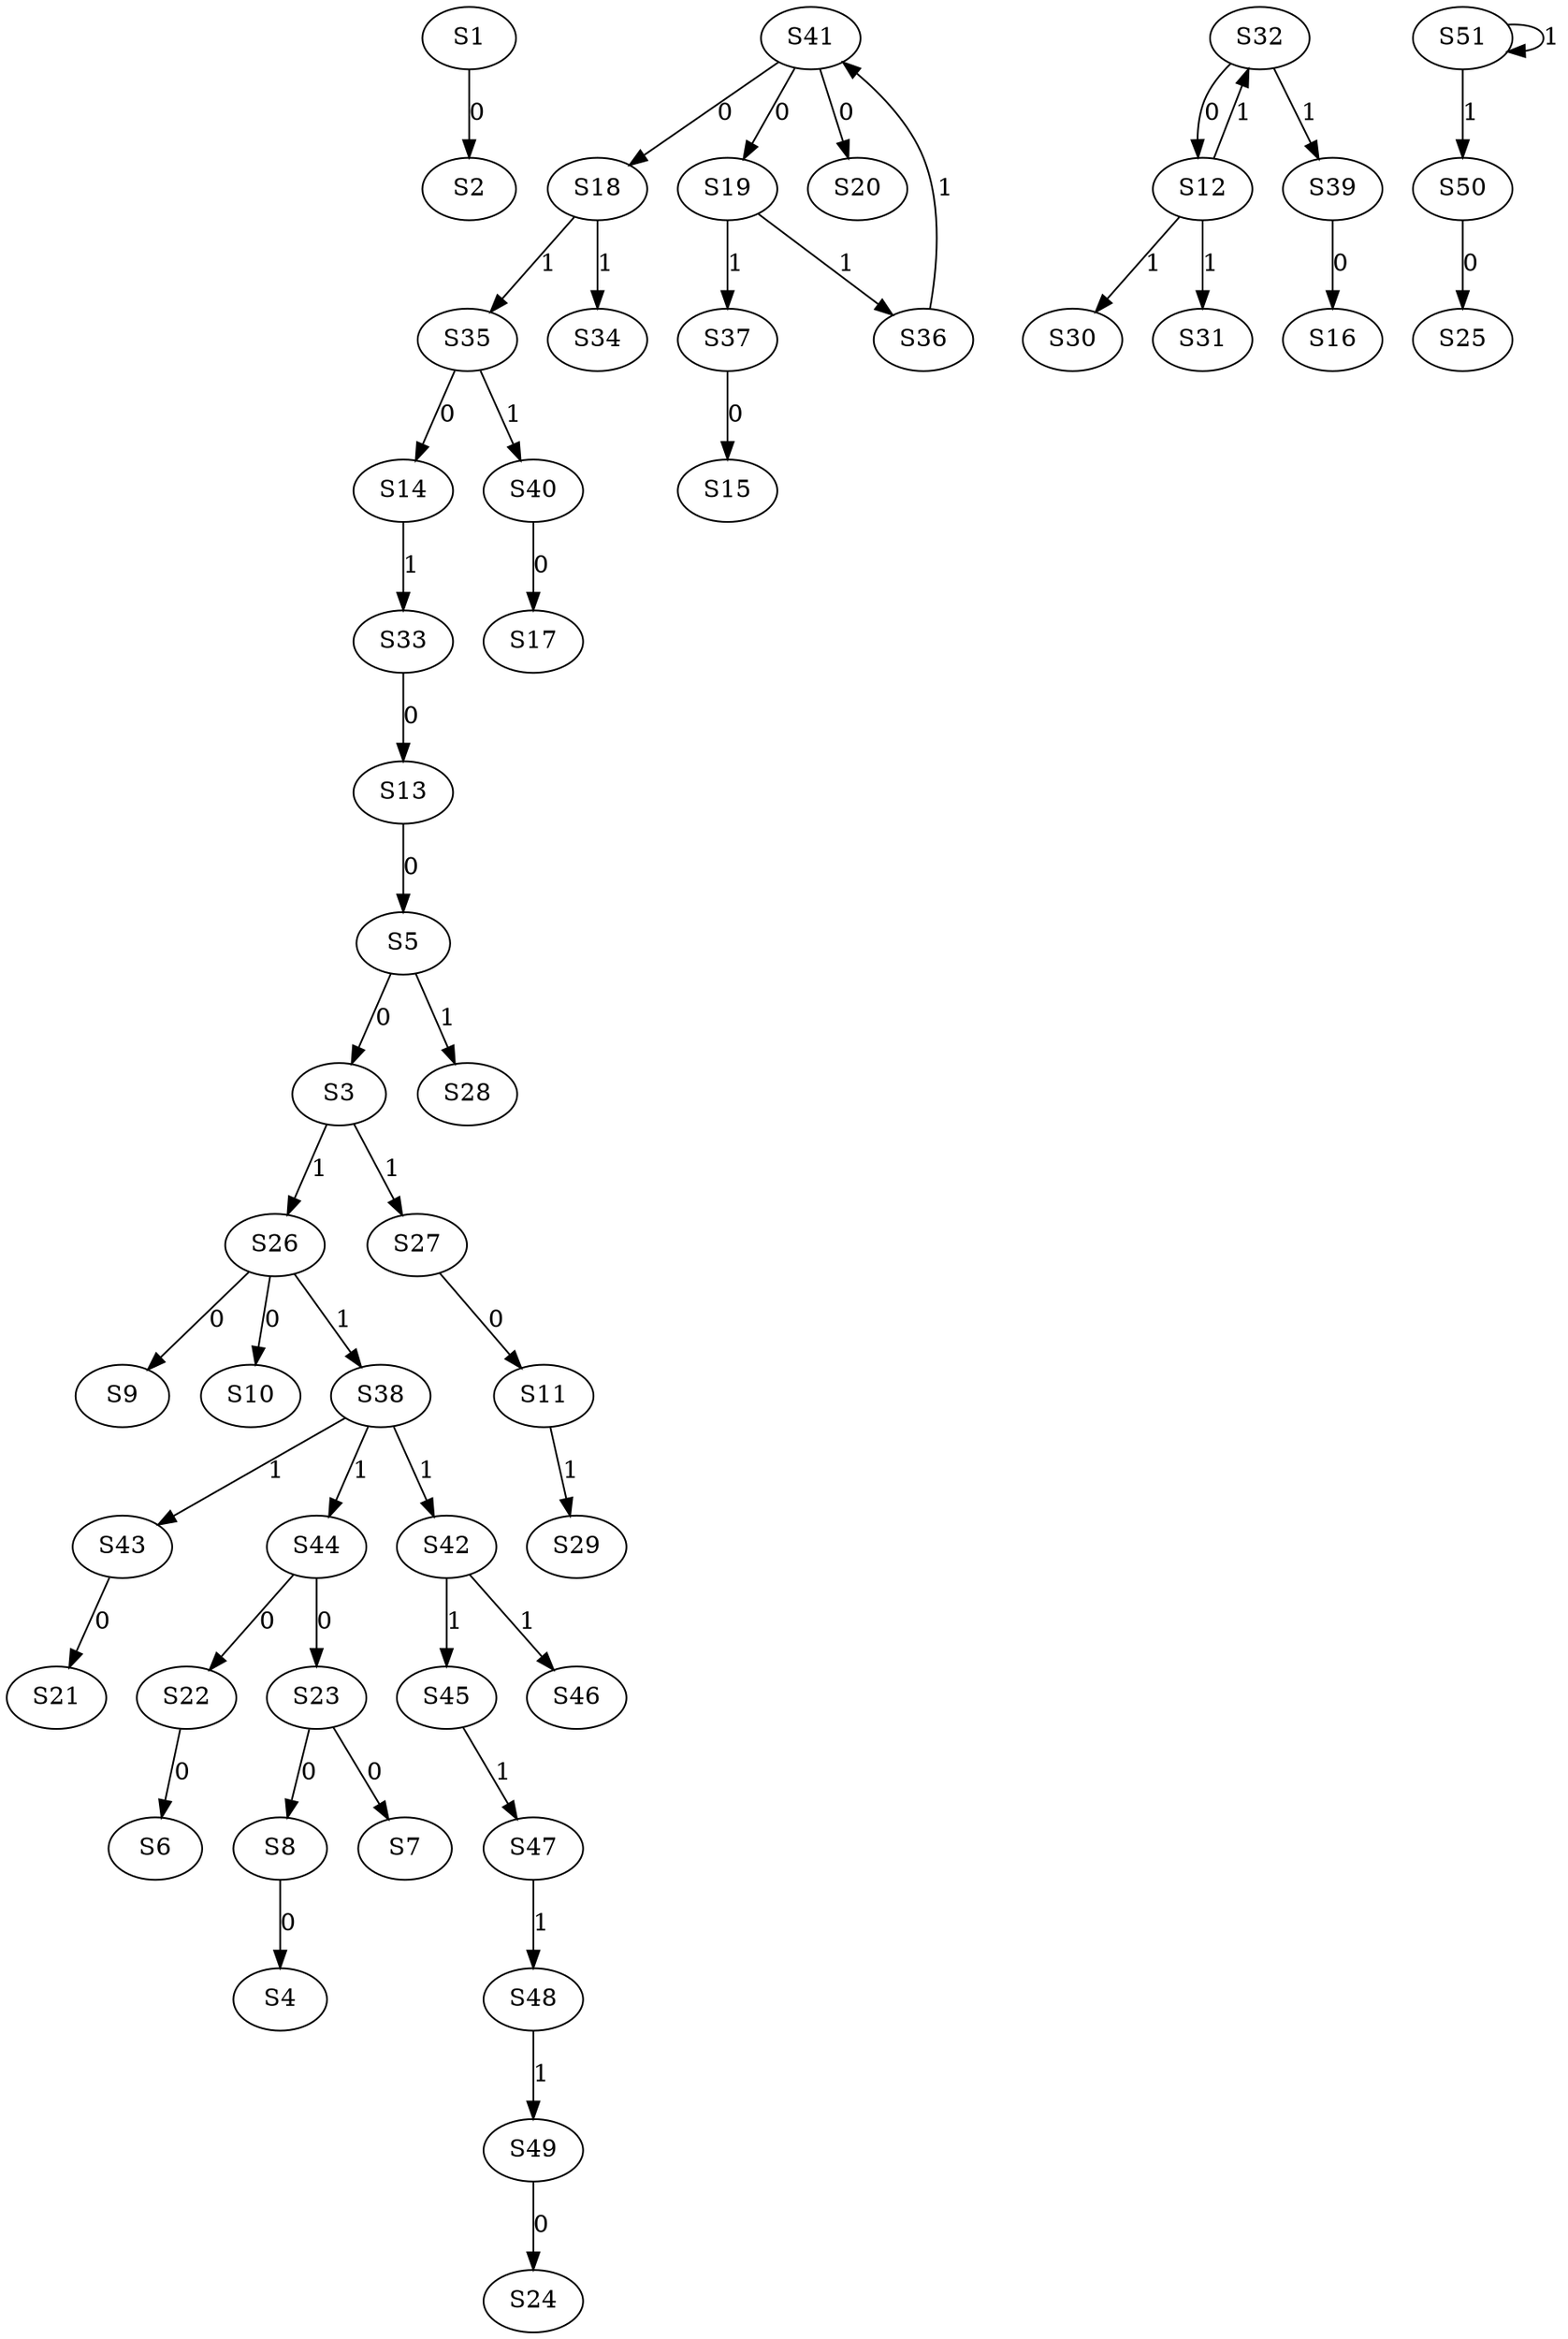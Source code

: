 strict digraph {
	S1 -> S2 [ label = 0 ];
	S5 -> S3 [ label = 0 ];
	S8 -> S4 [ label = 0 ];
	S13 -> S5 [ label = 0 ];
	S22 -> S6 [ label = 0 ];
	S23 -> S7 [ label = 0 ];
	S23 -> S8 [ label = 0 ];
	S26 -> S9 [ label = 0 ];
	S26 -> S10 [ label = 0 ];
	S27 -> S11 [ label = 0 ];
	S32 -> S12 [ label = 0 ];
	S33 -> S13 [ label = 0 ];
	S35 -> S14 [ label = 0 ];
	S37 -> S15 [ label = 0 ];
	S39 -> S16 [ label = 0 ];
	S40 -> S17 [ label = 0 ];
	S41 -> S18 [ label = 0 ];
	S41 -> S19 [ label = 0 ];
	S41 -> S20 [ label = 0 ];
	S43 -> S21 [ label = 0 ];
	S44 -> S22 [ label = 0 ];
	S44 -> S23 [ label = 0 ];
	S49 -> S24 [ label = 0 ];
	S50 -> S25 [ label = 0 ];
	S3 -> S26 [ label = 1 ];
	S3 -> S27 [ label = 1 ];
	S5 -> S28 [ label = 1 ];
	S11 -> S29 [ label = 1 ];
	S12 -> S30 [ label = 1 ];
	S12 -> S31 [ label = 1 ];
	S12 -> S32 [ label = 1 ];
	S14 -> S33 [ label = 1 ];
	S18 -> S34 [ label = 1 ];
	S18 -> S35 [ label = 1 ];
	S19 -> S36 [ label = 1 ];
	S19 -> S37 [ label = 1 ];
	S26 -> S38 [ label = 1 ];
	S32 -> S39 [ label = 1 ];
	S35 -> S40 [ label = 1 ];
	S36 -> S41 [ label = 1 ];
	S38 -> S42 [ label = 1 ];
	S38 -> S43 [ label = 1 ];
	S38 -> S44 [ label = 1 ];
	S42 -> S45 [ label = 1 ];
	S42 -> S46 [ label = 1 ];
	S45 -> S47 [ label = 1 ];
	S47 -> S48 [ label = 1 ];
	S48 -> S49 [ label = 1 ];
	S51 -> S50 [ label = 1 ];
	S51 -> S51 [ label = 1 ];
}